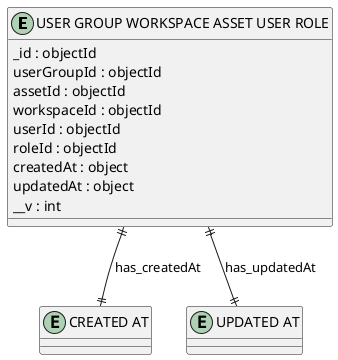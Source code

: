 @startuml USER_GROUP_WORKSPACE_ASSET_USER_ROLE_Diagram

entity "USER GROUP WORKSPACE ASSET USER ROLE" as USER_GROUP_WORKSPACE_ASSET_USER_ROLE {
  _id : objectId
  userGroupId : objectId
  assetId : objectId
  workspaceId : objectId
  userId : objectId
  roleId : objectId
  createdAt : object
  updatedAt : object
  __v : int
}

entity "CREATED AT" as CREATED_AT {
}

entity "UPDATED AT" as UPDATED_AT {
}

' // Relationships
USER_GROUP_WORKSPACE_ASSET_USER_ROLE ||--|| CREATED_AT : has_createdAt
USER_GROUP_WORKSPACE_ASSET_USER_ROLE ||--|| UPDATED_AT : has_updatedAt
@enduml